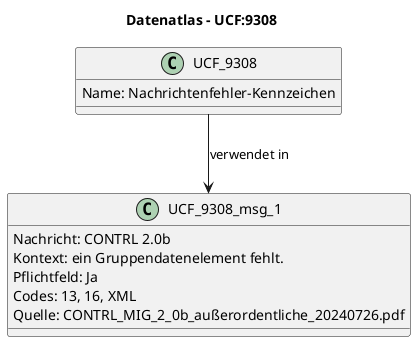 @startuml
title Datenatlas – UCF:9308
class UCF_9308 {
  Name: Nachrichtenfehler-Kennzeichen
}
class UCF_9308_msg_1 {
  Nachricht: CONTRL 2.0b
  Kontext: ein Gruppendatenelement fehlt.
  Pflichtfeld: Ja
  Codes: 13, 16, XML
  Quelle: CONTRL_MIG_2_0b_außerordentliche_20240726.pdf
}
UCF_9308 --> UCF_9308_msg_1 : verwendet in
@enduml